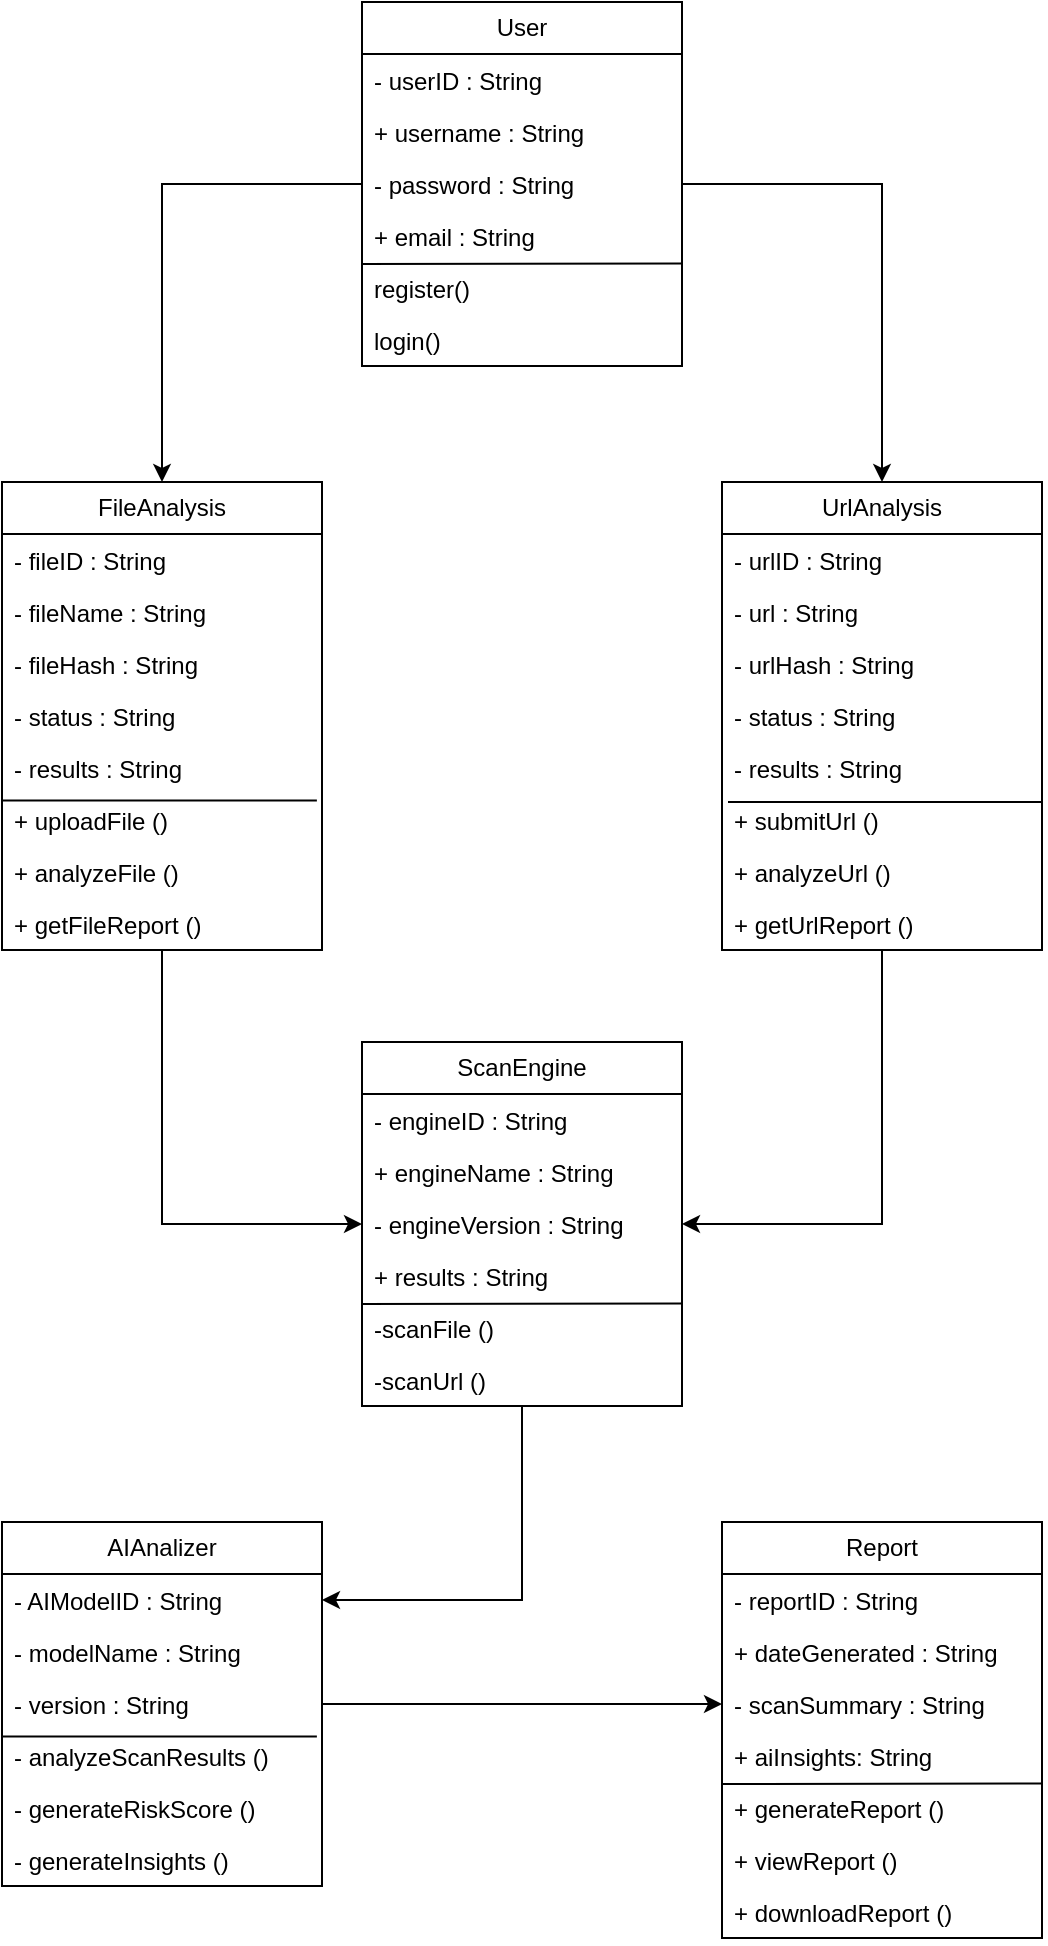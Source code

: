 <mxfile version="25.0.3">
  <diagram name="Page-1" id="qU5vcE7cfsHUQQ0VCZo7">
    <mxGraphModel dx="1434" dy="1941" grid="1" gridSize="10" guides="1" tooltips="1" connect="1" arrows="1" fold="1" page="1" pageScale="1" pageWidth="827" pageHeight="1169" math="0" shadow="0">
      <root>
        <mxCell id="0" />
        <mxCell id="1" parent="0" />
        <mxCell id="mvBjUJxRJF0OQzoJPlrR-49" style="edgeStyle=orthogonalEdgeStyle;rounded=0;orthogonalLoop=1;jettySize=auto;html=1;entryX=0.5;entryY=0;entryDx=0;entryDy=0;" parent="1" source="zdB2uvAf0fBfqHjxYOIW-1" target="zdB2uvAf0fBfqHjxYOIW-9" edge="1">
          <mxGeometry relative="1" as="geometry" />
        </mxCell>
        <mxCell id="zdB2uvAf0fBfqHjxYOIW-1" value="User" style="swimlane;fontStyle=0;childLayout=stackLayout;horizontal=1;startSize=26;fillColor=none;horizontalStack=0;resizeParent=1;resizeParentMax=0;resizeLast=0;collapsible=1;marginBottom=0;whiteSpace=wrap;html=1;" parent="1" vertex="1">
          <mxGeometry x="380" y="-1120" width="160" height="182" as="geometry" />
        </mxCell>
        <mxCell id="zdB2uvAf0fBfqHjxYOIW-2" value="- userID : String" style="text;strokeColor=none;fillColor=none;align=left;verticalAlign=top;spacingLeft=4;spacingRight=4;overflow=hidden;rotatable=0;points=[[0,0.5],[1,0.5]];portConstraint=eastwest;whiteSpace=wrap;html=1;" parent="zdB2uvAf0fBfqHjxYOIW-1" vertex="1">
          <mxGeometry y="26" width="160" height="26" as="geometry" />
        </mxCell>
        <mxCell id="zdB2uvAf0fBfqHjxYOIW-3" value="+ username : String" style="text;strokeColor=none;fillColor=none;align=left;verticalAlign=top;spacingLeft=4;spacingRight=4;overflow=hidden;rotatable=0;points=[[0,0.5],[1,0.5]];portConstraint=eastwest;whiteSpace=wrap;html=1;" parent="zdB2uvAf0fBfqHjxYOIW-1" vertex="1">
          <mxGeometry y="52" width="160" height="26" as="geometry" />
        </mxCell>
        <mxCell id="cNWWQ_K93Sm-FYIikW4h-2" value="- password : String" style="text;strokeColor=none;fillColor=none;align=left;verticalAlign=top;spacingLeft=4;spacingRight=4;overflow=hidden;rotatable=0;points=[[0,0.5],[1,0.5]];portConstraint=eastwest;whiteSpace=wrap;html=1;" parent="zdB2uvAf0fBfqHjxYOIW-1" vertex="1">
          <mxGeometry y="78" width="160" height="26" as="geometry" />
        </mxCell>
        <mxCell id="cNWWQ_K93Sm-FYIikW4h-3" value="+ email : String" style="text;strokeColor=none;fillColor=none;align=left;verticalAlign=top;spacingLeft=4;spacingRight=4;overflow=hidden;rotatable=0;points=[[0,0.5],[1,0.5]];portConstraint=eastwest;whiteSpace=wrap;html=1;" parent="zdB2uvAf0fBfqHjxYOIW-1" vertex="1">
          <mxGeometry y="104" width="160" height="26" as="geometry" />
        </mxCell>
        <mxCell id="mvBjUJxRJF0OQzoJPlrR-1" value="register()" style="text;strokeColor=none;fillColor=none;align=left;verticalAlign=top;spacingLeft=4;spacingRight=4;overflow=hidden;rotatable=0;points=[[0,0.5],[1,0.5]];portConstraint=eastwest;whiteSpace=wrap;html=1;" parent="zdB2uvAf0fBfqHjxYOIW-1" vertex="1">
          <mxGeometry y="130" width="160" height="26" as="geometry" />
        </mxCell>
        <mxCell id="mvBjUJxRJF0OQzoJPlrR-3" value="login()" style="text;strokeColor=none;fillColor=none;align=left;verticalAlign=top;spacingLeft=4;spacingRight=4;overflow=hidden;rotatable=0;points=[[0,0.5],[1,0.5]];portConstraint=eastwest;whiteSpace=wrap;html=1;" parent="zdB2uvAf0fBfqHjxYOIW-1" vertex="1">
          <mxGeometry y="156" width="160" height="26" as="geometry" />
        </mxCell>
        <mxCell id="mvBjUJxRJF0OQzoJPlrR-17" value="" style="endArrow=none;html=1;rounded=0;entryX=1.002;entryY=1.027;entryDx=0;entryDy=0;entryPerimeter=0;" parent="zdB2uvAf0fBfqHjxYOIW-1" target="cNWWQ_K93Sm-FYIikW4h-3" edge="1">
          <mxGeometry width="50" height="50" relative="1" as="geometry">
            <mxPoint y="131" as="sourcePoint" />
            <mxPoint x="150" y="180" as="targetPoint" />
          </mxGeometry>
        </mxCell>
        <mxCell id="mvBjUJxRJF0OQzoJPlrR-51" style="edgeStyle=orthogonalEdgeStyle;rounded=0;orthogonalLoop=1;jettySize=auto;html=1;entryX=0;entryY=0.5;entryDx=0;entryDy=0;" parent="1" source="zdB2uvAf0fBfqHjxYOIW-9" target="mvBjUJxRJF0OQzoJPlrR-24" edge="1">
          <mxGeometry relative="1" as="geometry" />
        </mxCell>
        <mxCell id="zdB2uvAf0fBfqHjxYOIW-9" value="FileAnalysis" style="swimlane;fontStyle=0;childLayout=stackLayout;horizontal=1;startSize=26;fillColor=none;horizontalStack=0;resizeParent=1;resizeParentMax=0;resizeLast=0;collapsible=1;marginBottom=0;whiteSpace=wrap;html=1;" parent="1" vertex="1">
          <mxGeometry x="200" y="-880" width="160" height="234" as="geometry" />
        </mxCell>
        <mxCell id="zdB2uvAf0fBfqHjxYOIW-10" value="- fileID : String" style="text;strokeColor=none;fillColor=none;align=left;verticalAlign=top;spacingLeft=4;spacingRight=4;overflow=hidden;rotatable=0;points=[[0,0.5],[1,0.5]];portConstraint=eastwest;whiteSpace=wrap;html=1;" parent="zdB2uvAf0fBfqHjxYOIW-9" vertex="1">
          <mxGeometry y="26" width="160" height="26" as="geometry" />
        </mxCell>
        <mxCell id="zdB2uvAf0fBfqHjxYOIW-11" value="- fileName : String" style="text;strokeColor=none;fillColor=none;align=left;verticalAlign=top;spacingLeft=4;spacingRight=4;overflow=hidden;rotatable=0;points=[[0,0.5],[1,0.5]];portConstraint=eastwest;whiteSpace=wrap;html=1;" parent="zdB2uvAf0fBfqHjxYOIW-9" vertex="1">
          <mxGeometry y="52" width="160" height="26" as="geometry" />
        </mxCell>
        <mxCell id="cNWWQ_K93Sm-FYIikW4h-8" value="- fileHash : String" style="text;strokeColor=none;fillColor=none;align=left;verticalAlign=top;spacingLeft=4;spacingRight=4;overflow=hidden;rotatable=0;points=[[0,0.5],[1,0.5]];portConstraint=eastwest;whiteSpace=wrap;html=1;" parent="zdB2uvAf0fBfqHjxYOIW-9" vertex="1">
          <mxGeometry y="78" width="160" height="26" as="geometry" />
        </mxCell>
        <mxCell id="zdB2uvAf0fBfqHjxYOIW-12" value="- status : String" style="text;strokeColor=none;fillColor=none;align=left;verticalAlign=top;spacingLeft=4;spacingRight=4;overflow=hidden;rotatable=0;points=[[0,0.5],[1,0.5]];portConstraint=eastwest;whiteSpace=wrap;html=1;" parent="zdB2uvAf0fBfqHjxYOIW-9" vertex="1">
          <mxGeometry y="104" width="160" height="26" as="geometry" />
        </mxCell>
        <mxCell id="cNWWQ_K93Sm-FYIikW4h-6" value="- results : String" style="text;strokeColor=none;fillColor=none;align=left;verticalAlign=top;spacingLeft=4;spacingRight=4;overflow=hidden;rotatable=0;points=[[0,0.5],[1,0.5]];portConstraint=eastwest;whiteSpace=wrap;html=1;" parent="zdB2uvAf0fBfqHjxYOIW-9" vertex="1">
          <mxGeometry y="130" width="160" height="26" as="geometry" />
        </mxCell>
        <mxCell id="cNWWQ_K93Sm-FYIikW4h-7" value="+ uploadFile ()" style="text;strokeColor=none;fillColor=none;align=left;verticalAlign=top;spacingLeft=4;spacingRight=4;overflow=hidden;rotatable=0;points=[[0,0.5],[1,0.5]];portConstraint=eastwest;whiteSpace=wrap;html=1;" parent="zdB2uvAf0fBfqHjxYOIW-9" vertex="1">
          <mxGeometry y="156" width="160" height="26" as="geometry" />
        </mxCell>
        <mxCell id="mvBjUJxRJF0OQzoJPlrR-4" value="+ analyzeFile ()" style="text;strokeColor=none;fillColor=none;align=left;verticalAlign=top;spacingLeft=4;spacingRight=4;overflow=hidden;rotatable=0;points=[[0,0.5],[1,0.5]];portConstraint=eastwest;whiteSpace=wrap;html=1;" parent="zdB2uvAf0fBfqHjxYOIW-9" vertex="1">
          <mxGeometry y="182" width="160" height="26" as="geometry" />
        </mxCell>
        <mxCell id="mvBjUJxRJF0OQzoJPlrR-5" value="+ getFileReport ()" style="text;strokeColor=none;fillColor=none;align=left;verticalAlign=top;spacingLeft=4;spacingRight=4;overflow=hidden;rotatable=0;points=[[0,0.5],[1,0.5]];portConstraint=eastwest;whiteSpace=wrap;html=1;" parent="zdB2uvAf0fBfqHjxYOIW-9" vertex="1">
          <mxGeometry y="208" width="160" height="26" as="geometry" />
        </mxCell>
        <mxCell id="mvBjUJxRJF0OQzoJPlrR-18" value="" style="endArrow=none;html=1;rounded=0;exitX=0.002;exitY=0.126;exitDx=0;exitDy=0;exitPerimeter=0;entryX=0.984;entryY=0.126;entryDx=0;entryDy=0;entryPerimeter=0;" parent="zdB2uvAf0fBfqHjxYOIW-9" source="cNWWQ_K93Sm-FYIikW4h-7" target="cNWWQ_K93Sm-FYIikW4h-7" edge="1">
          <mxGeometry width="50" height="50" relative="1" as="geometry">
            <mxPoint x="340" y="-10" as="sourcePoint" />
            <mxPoint x="390" y="-60" as="targetPoint" />
          </mxGeometry>
        </mxCell>
        <mxCell id="mvBjUJxRJF0OQzoJPlrR-52" style="edgeStyle=orthogonalEdgeStyle;rounded=0;orthogonalLoop=1;jettySize=auto;html=1;entryX=1;entryY=0.5;entryDx=0;entryDy=0;" parent="1" source="mvBjUJxRJF0OQzoJPlrR-8" target="mvBjUJxRJF0OQzoJPlrR-24" edge="1">
          <mxGeometry relative="1" as="geometry" />
        </mxCell>
        <mxCell id="mvBjUJxRJF0OQzoJPlrR-8" value="UrlAnalysis" style="swimlane;fontStyle=0;childLayout=stackLayout;horizontal=1;startSize=26;fillColor=none;horizontalStack=0;resizeParent=1;resizeParentMax=0;resizeLast=0;collapsible=1;marginBottom=0;whiteSpace=wrap;html=1;" parent="1" vertex="1">
          <mxGeometry x="560" y="-880" width="160" height="234" as="geometry">
            <mxRectangle x="560" y="-880" width="100" height="30" as="alternateBounds" />
          </mxGeometry>
        </mxCell>
        <mxCell id="mvBjUJxRJF0OQzoJPlrR-9" value="- urlID : String" style="text;strokeColor=none;fillColor=none;align=left;verticalAlign=top;spacingLeft=4;spacingRight=4;overflow=hidden;rotatable=0;points=[[0,0.5],[1,0.5]];portConstraint=eastwest;whiteSpace=wrap;html=1;" parent="mvBjUJxRJF0OQzoJPlrR-8" vertex="1">
          <mxGeometry y="26" width="160" height="26" as="geometry" />
        </mxCell>
        <mxCell id="mvBjUJxRJF0OQzoJPlrR-10" value="- url : String" style="text;strokeColor=none;fillColor=none;align=left;verticalAlign=top;spacingLeft=4;spacingRight=4;overflow=hidden;rotatable=0;points=[[0,0.5],[1,0.5]];portConstraint=eastwest;whiteSpace=wrap;html=1;" parent="mvBjUJxRJF0OQzoJPlrR-8" vertex="1">
          <mxGeometry y="52" width="160" height="26" as="geometry" />
        </mxCell>
        <mxCell id="mvBjUJxRJF0OQzoJPlrR-11" value="- urlHash : String" style="text;strokeColor=none;fillColor=none;align=left;verticalAlign=top;spacingLeft=4;spacingRight=4;overflow=hidden;rotatable=0;points=[[0,0.5],[1,0.5]];portConstraint=eastwest;whiteSpace=wrap;html=1;" parent="mvBjUJxRJF0OQzoJPlrR-8" vertex="1">
          <mxGeometry y="78" width="160" height="26" as="geometry" />
        </mxCell>
        <mxCell id="mvBjUJxRJF0OQzoJPlrR-12" value="- status : String" style="text;strokeColor=none;fillColor=none;align=left;verticalAlign=top;spacingLeft=4;spacingRight=4;overflow=hidden;rotatable=0;points=[[0,0.5],[1,0.5]];portConstraint=eastwest;whiteSpace=wrap;html=1;" parent="mvBjUJxRJF0OQzoJPlrR-8" vertex="1">
          <mxGeometry y="104" width="160" height="26" as="geometry" />
        </mxCell>
        <mxCell id="mvBjUJxRJF0OQzoJPlrR-13" value="- results : String" style="text;strokeColor=none;fillColor=none;align=left;verticalAlign=top;spacingLeft=4;spacingRight=4;overflow=hidden;rotatable=0;points=[[0,0.5],[1,0.5]];portConstraint=eastwest;whiteSpace=wrap;html=1;" parent="mvBjUJxRJF0OQzoJPlrR-8" vertex="1">
          <mxGeometry y="130" width="160" height="26" as="geometry" />
        </mxCell>
        <mxCell id="mvBjUJxRJF0OQzoJPlrR-20" value="" style="endArrow=none;html=1;rounded=0;exitX=0.002;exitY=0.126;exitDx=0;exitDy=0;exitPerimeter=0;entryX=0.984;entryY=0.126;entryDx=0;entryDy=0;entryPerimeter=0;" parent="mvBjUJxRJF0OQzoJPlrR-8" edge="1">
          <mxGeometry width="50" height="50" relative="1" as="geometry">
            <mxPoint x="3" y="160" as="sourcePoint" />
            <mxPoint x="160" y="160" as="targetPoint" />
          </mxGeometry>
        </mxCell>
        <mxCell id="mvBjUJxRJF0OQzoJPlrR-14" value="+ submitUrl ()" style="text;strokeColor=none;fillColor=none;align=left;verticalAlign=top;spacingLeft=4;spacingRight=4;overflow=hidden;rotatable=0;points=[[0,0.5],[1,0.5]];portConstraint=eastwest;whiteSpace=wrap;html=1;" parent="mvBjUJxRJF0OQzoJPlrR-8" vertex="1">
          <mxGeometry y="156" width="160" height="26" as="geometry" />
        </mxCell>
        <mxCell id="mvBjUJxRJF0OQzoJPlrR-15" value="+ analyzeUrl ()" style="text;strokeColor=none;fillColor=none;align=left;verticalAlign=top;spacingLeft=4;spacingRight=4;overflow=hidden;rotatable=0;points=[[0,0.5],[1,0.5]];portConstraint=eastwest;whiteSpace=wrap;html=1;" parent="mvBjUJxRJF0OQzoJPlrR-8" vertex="1">
          <mxGeometry y="182" width="160" height="26" as="geometry" />
        </mxCell>
        <mxCell id="mvBjUJxRJF0OQzoJPlrR-16" value="+ getUrlReport ()" style="text;strokeColor=none;fillColor=none;align=left;verticalAlign=top;spacingLeft=4;spacingRight=4;overflow=hidden;rotatable=0;points=[[0,0.5],[1,0.5]];portConstraint=eastwest;whiteSpace=wrap;html=1;" parent="mvBjUJxRJF0OQzoJPlrR-8" vertex="1">
          <mxGeometry y="208" width="160" height="26" as="geometry" />
        </mxCell>
        <mxCell id="mvBjUJxRJF0OQzoJPlrR-53" style="edgeStyle=orthogonalEdgeStyle;rounded=0;orthogonalLoop=1;jettySize=auto;html=1;entryX=1;entryY=0.5;entryDx=0;entryDy=0;" parent="1" source="mvBjUJxRJF0OQzoJPlrR-21" target="mvBjUJxRJF0OQzoJPlrR-31" edge="1">
          <mxGeometry relative="1" as="geometry" />
        </mxCell>
        <mxCell id="mvBjUJxRJF0OQzoJPlrR-21" value="ScanEngine" style="swimlane;fontStyle=0;childLayout=stackLayout;horizontal=1;startSize=26;fillColor=none;horizontalStack=0;resizeParent=1;resizeParentMax=0;resizeLast=0;collapsible=1;marginBottom=0;whiteSpace=wrap;html=1;" parent="1" vertex="1">
          <mxGeometry x="380" y="-600" width="160" height="182" as="geometry" />
        </mxCell>
        <mxCell id="mvBjUJxRJF0OQzoJPlrR-22" value="- engineID : String" style="text;strokeColor=none;fillColor=none;align=left;verticalAlign=top;spacingLeft=4;spacingRight=4;overflow=hidden;rotatable=0;points=[[0,0.5],[1,0.5]];portConstraint=eastwest;whiteSpace=wrap;html=1;" parent="mvBjUJxRJF0OQzoJPlrR-21" vertex="1">
          <mxGeometry y="26" width="160" height="26" as="geometry" />
        </mxCell>
        <mxCell id="mvBjUJxRJF0OQzoJPlrR-23" value="+ engineName : String" style="text;strokeColor=none;fillColor=none;align=left;verticalAlign=top;spacingLeft=4;spacingRight=4;overflow=hidden;rotatable=0;points=[[0,0.5],[1,0.5]];portConstraint=eastwest;whiteSpace=wrap;html=1;" parent="mvBjUJxRJF0OQzoJPlrR-21" vertex="1">
          <mxGeometry y="52" width="160" height="26" as="geometry" />
        </mxCell>
        <mxCell id="mvBjUJxRJF0OQzoJPlrR-24" value="- engineVersion : String" style="text;strokeColor=none;fillColor=none;align=left;verticalAlign=top;spacingLeft=4;spacingRight=4;overflow=hidden;rotatable=0;points=[[0,0.5],[1,0.5]];portConstraint=eastwest;whiteSpace=wrap;html=1;" parent="mvBjUJxRJF0OQzoJPlrR-21" vertex="1">
          <mxGeometry y="78" width="160" height="26" as="geometry" />
        </mxCell>
        <mxCell id="mvBjUJxRJF0OQzoJPlrR-25" value="+ results : String" style="text;strokeColor=none;fillColor=none;align=left;verticalAlign=top;spacingLeft=4;spacingRight=4;overflow=hidden;rotatable=0;points=[[0,0.5],[1,0.5]];portConstraint=eastwest;whiteSpace=wrap;html=1;" parent="mvBjUJxRJF0OQzoJPlrR-21" vertex="1">
          <mxGeometry y="104" width="160" height="26" as="geometry" />
        </mxCell>
        <mxCell id="mvBjUJxRJF0OQzoJPlrR-26" value="-scanFile ()" style="text;strokeColor=none;fillColor=none;align=left;verticalAlign=top;spacingLeft=4;spacingRight=4;overflow=hidden;rotatable=0;points=[[0,0.5],[1,0.5]];portConstraint=eastwest;whiteSpace=wrap;html=1;" parent="mvBjUJxRJF0OQzoJPlrR-21" vertex="1">
          <mxGeometry y="130" width="160" height="26" as="geometry" />
        </mxCell>
        <mxCell id="mvBjUJxRJF0OQzoJPlrR-27" value="-scanUrl ()" style="text;strokeColor=none;fillColor=none;align=left;verticalAlign=top;spacingLeft=4;spacingRight=4;overflow=hidden;rotatable=0;points=[[0,0.5],[1,0.5]];portConstraint=eastwest;whiteSpace=wrap;html=1;" parent="mvBjUJxRJF0OQzoJPlrR-21" vertex="1">
          <mxGeometry y="156" width="160" height="26" as="geometry" />
        </mxCell>
        <mxCell id="mvBjUJxRJF0OQzoJPlrR-28" value="" style="endArrow=none;html=1;rounded=0;entryX=1.002;entryY=1.027;entryDx=0;entryDy=0;entryPerimeter=0;" parent="mvBjUJxRJF0OQzoJPlrR-21" target="mvBjUJxRJF0OQzoJPlrR-25" edge="1">
          <mxGeometry width="50" height="50" relative="1" as="geometry">
            <mxPoint y="131" as="sourcePoint" />
            <mxPoint x="150" y="180" as="targetPoint" />
          </mxGeometry>
        </mxCell>
        <mxCell id="mvBjUJxRJF0OQzoJPlrR-54" style="edgeStyle=orthogonalEdgeStyle;rounded=0;orthogonalLoop=1;jettySize=auto;html=1;entryX=0;entryY=0.5;entryDx=0;entryDy=0;" parent="1" source="mvBjUJxRJF0OQzoJPlrR-30" target="mvBjUJxRJF0OQzoJPlrR-43" edge="1">
          <mxGeometry relative="1" as="geometry" />
        </mxCell>
        <mxCell id="mvBjUJxRJF0OQzoJPlrR-30" value="AIAnalizer" style="swimlane;fontStyle=0;childLayout=stackLayout;horizontal=1;startSize=26;fillColor=none;horizontalStack=0;resizeParent=1;resizeParentMax=0;resizeLast=0;collapsible=1;marginBottom=0;whiteSpace=wrap;html=1;" parent="1" vertex="1">
          <mxGeometry x="200" y="-360" width="160" height="182" as="geometry" />
        </mxCell>
        <mxCell id="mvBjUJxRJF0OQzoJPlrR-31" value="- AIModelID : String" style="text;strokeColor=none;fillColor=none;align=left;verticalAlign=top;spacingLeft=4;spacingRight=4;overflow=hidden;rotatable=0;points=[[0,0.5],[1,0.5]];portConstraint=eastwest;whiteSpace=wrap;html=1;" parent="mvBjUJxRJF0OQzoJPlrR-30" vertex="1">
          <mxGeometry y="26" width="160" height="26" as="geometry" />
        </mxCell>
        <mxCell id="mvBjUJxRJF0OQzoJPlrR-32" value="- modelName : String" style="text;strokeColor=none;fillColor=none;align=left;verticalAlign=top;spacingLeft=4;spacingRight=4;overflow=hidden;rotatable=0;points=[[0,0.5],[1,0.5]];portConstraint=eastwest;whiteSpace=wrap;html=1;" parent="mvBjUJxRJF0OQzoJPlrR-30" vertex="1">
          <mxGeometry y="52" width="160" height="26" as="geometry" />
        </mxCell>
        <mxCell id="mvBjUJxRJF0OQzoJPlrR-33" value="- version : String" style="text;strokeColor=none;fillColor=none;align=left;verticalAlign=top;spacingLeft=4;spacingRight=4;overflow=hidden;rotatable=0;points=[[0,0.5],[1,0.5]];portConstraint=eastwest;whiteSpace=wrap;html=1;" parent="mvBjUJxRJF0OQzoJPlrR-30" vertex="1">
          <mxGeometry y="78" width="160" height="26" as="geometry" />
        </mxCell>
        <mxCell id="mvBjUJxRJF0OQzoJPlrR-36" value="- analyzeScanResults ()" style="text;strokeColor=none;fillColor=none;align=left;verticalAlign=top;spacingLeft=4;spacingRight=4;overflow=hidden;rotatable=0;points=[[0,0.5],[1,0.5]];portConstraint=eastwest;whiteSpace=wrap;html=1;" parent="mvBjUJxRJF0OQzoJPlrR-30" vertex="1">
          <mxGeometry y="104" width="160" height="26" as="geometry" />
        </mxCell>
        <mxCell id="mvBjUJxRJF0OQzoJPlrR-37" value="- generateRiskScore ()" style="text;strokeColor=none;fillColor=none;align=left;verticalAlign=top;spacingLeft=4;spacingRight=4;overflow=hidden;rotatable=0;points=[[0,0.5],[1,0.5]];portConstraint=eastwest;whiteSpace=wrap;html=1;" parent="mvBjUJxRJF0OQzoJPlrR-30" vertex="1">
          <mxGeometry y="130" width="160" height="26" as="geometry" />
        </mxCell>
        <mxCell id="mvBjUJxRJF0OQzoJPlrR-38" value="- generateInsights ()" style="text;strokeColor=none;fillColor=none;align=left;verticalAlign=top;spacingLeft=4;spacingRight=4;overflow=hidden;rotatable=0;points=[[0,0.5],[1,0.5]];portConstraint=eastwest;whiteSpace=wrap;html=1;" parent="mvBjUJxRJF0OQzoJPlrR-30" vertex="1">
          <mxGeometry y="156" width="160" height="26" as="geometry" />
        </mxCell>
        <mxCell id="mvBjUJxRJF0OQzoJPlrR-39" value="" style="endArrow=none;html=1;rounded=0;exitX=0.002;exitY=0.126;exitDx=0;exitDy=0;exitPerimeter=0;entryX=0.984;entryY=0.126;entryDx=0;entryDy=0;entryPerimeter=0;" parent="mvBjUJxRJF0OQzoJPlrR-30" source="mvBjUJxRJF0OQzoJPlrR-36" target="mvBjUJxRJF0OQzoJPlrR-36" edge="1">
          <mxGeometry width="50" height="50" relative="1" as="geometry">
            <mxPoint x="340" y="-10" as="sourcePoint" />
            <mxPoint x="390" y="-60" as="targetPoint" />
          </mxGeometry>
        </mxCell>
        <mxCell id="mvBjUJxRJF0OQzoJPlrR-40" value="Report" style="swimlane;fontStyle=0;childLayout=stackLayout;horizontal=1;startSize=26;fillColor=none;horizontalStack=0;resizeParent=1;resizeParentMax=0;resizeLast=0;collapsible=1;marginBottom=0;whiteSpace=wrap;html=1;" parent="1" vertex="1">
          <mxGeometry x="560" y="-360" width="160" height="208" as="geometry" />
        </mxCell>
        <mxCell id="mvBjUJxRJF0OQzoJPlrR-41" value="- reportID : String" style="text;strokeColor=none;fillColor=none;align=left;verticalAlign=top;spacingLeft=4;spacingRight=4;overflow=hidden;rotatable=0;points=[[0,0.5],[1,0.5]];portConstraint=eastwest;whiteSpace=wrap;html=1;" parent="mvBjUJxRJF0OQzoJPlrR-40" vertex="1">
          <mxGeometry y="26" width="160" height="26" as="geometry" />
        </mxCell>
        <mxCell id="mvBjUJxRJF0OQzoJPlrR-42" value="+ dateGenerated : String" style="text;strokeColor=none;fillColor=none;align=left;verticalAlign=top;spacingLeft=4;spacingRight=4;overflow=hidden;rotatable=0;points=[[0,0.5],[1,0.5]];portConstraint=eastwest;whiteSpace=wrap;html=1;" parent="mvBjUJxRJF0OQzoJPlrR-40" vertex="1">
          <mxGeometry y="52" width="160" height="26" as="geometry" />
        </mxCell>
        <mxCell id="mvBjUJxRJF0OQzoJPlrR-43" value="- scanSummary : String" style="text;strokeColor=none;fillColor=none;align=left;verticalAlign=top;spacingLeft=4;spacingRight=4;overflow=hidden;rotatable=0;points=[[0,0.5],[1,0.5]];portConstraint=eastwest;whiteSpace=wrap;html=1;" parent="mvBjUJxRJF0OQzoJPlrR-40" vertex="1">
          <mxGeometry y="78" width="160" height="26" as="geometry" />
        </mxCell>
        <mxCell id="mvBjUJxRJF0OQzoJPlrR-44" value="+ aiInsights: String" style="text;strokeColor=none;fillColor=none;align=left;verticalAlign=top;spacingLeft=4;spacingRight=4;overflow=hidden;rotatable=0;points=[[0,0.5],[1,0.5]];portConstraint=eastwest;whiteSpace=wrap;html=1;" parent="mvBjUJxRJF0OQzoJPlrR-40" vertex="1">
          <mxGeometry y="104" width="160" height="26" as="geometry" />
        </mxCell>
        <mxCell id="mvBjUJxRJF0OQzoJPlrR-45" value="+ generateReport ()&lt;div&gt;&lt;br&gt;&lt;/div&gt;" style="text;strokeColor=none;fillColor=none;align=left;verticalAlign=top;spacingLeft=4;spacingRight=4;overflow=hidden;rotatable=0;points=[[0,0.5],[1,0.5]];portConstraint=eastwest;whiteSpace=wrap;html=1;" parent="mvBjUJxRJF0OQzoJPlrR-40" vertex="1">
          <mxGeometry y="130" width="160" height="26" as="geometry" />
        </mxCell>
        <mxCell id="mvBjUJxRJF0OQzoJPlrR-46" value="+ viewReport ()" style="text;strokeColor=none;fillColor=none;align=left;verticalAlign=top;spacingLeft=4;spacingRight=4;overflow=hidden;rotatable=0;points=[[0,0.5],[1,0.5]];portConstraint=eastwest;whiteSpace=wrap;html=1;" parent="mvBjUJxRJF0OQzoJPlrR-40" vertex="1">
          <mxGeometry y="156" width="160" height="26" as="geometry" />
        </mxCell>
        <mxCell id="mvBjUJxRJF0OQzoJPlrR-47" value="" style="endArrow=none;html=1;rounded=0;entryX=1.002;entryY=1.027;entryDx=0;entryDy=0;entryPerimeter=0;" parent="mvBjUJxRJF0OQzoJPlrR-40" target="mvBjUJxRJF0OQzoJPlrR-44" edge="1">
          <mxGeometry width="50" height="50" relative="1" as="geometry">
            <mxPoint y="131" as="sourcePoint" />
            <mxPoint x="150" y="180" as="targetPoint" />
          </mxGeometry>
        </mxCell>
        <mxCell id="mvBjUJxRJF0OQzoJPlrR-48" value="+ downloadReport ()" style="text;strokeColor=none;fillColor=none;align=left;verticalAlign=top;spacingLeft=4;spacingRight=4;overflow=hidden;rotatable=0;points=[[0,0.5],[1,0.5]];portConstraint=eastwest;whiteSpace=wrap;html=1;" parent="mvBjUJxRJF0OQzoJPlrR-40" vertex="1">
          <mxGeometry y="182" width="160" height="26" as="geometry" />
        </mxCell>
        <mxCell id="mvBjUJxRJF0OQzoJPlrR-50" style="edgeStyle=orthogonalEdgeStyle;rounded=0;orthogonalLoop=1;jettySize=auto;html=1;entryX=0.5;entryY=0;entryDx=0;entryDy=0;" parent="1" source="cNWWQ_K93Sm-FYIikW4h-2" target="mvBjUJxRJF0OQzoJPlrR-8" edge="1">
          <mxGeometry relative="1" as="geometry" />
        </mxCell>
      </root>
    </mxGraphModel>
  </diagram>
</mxfile>
